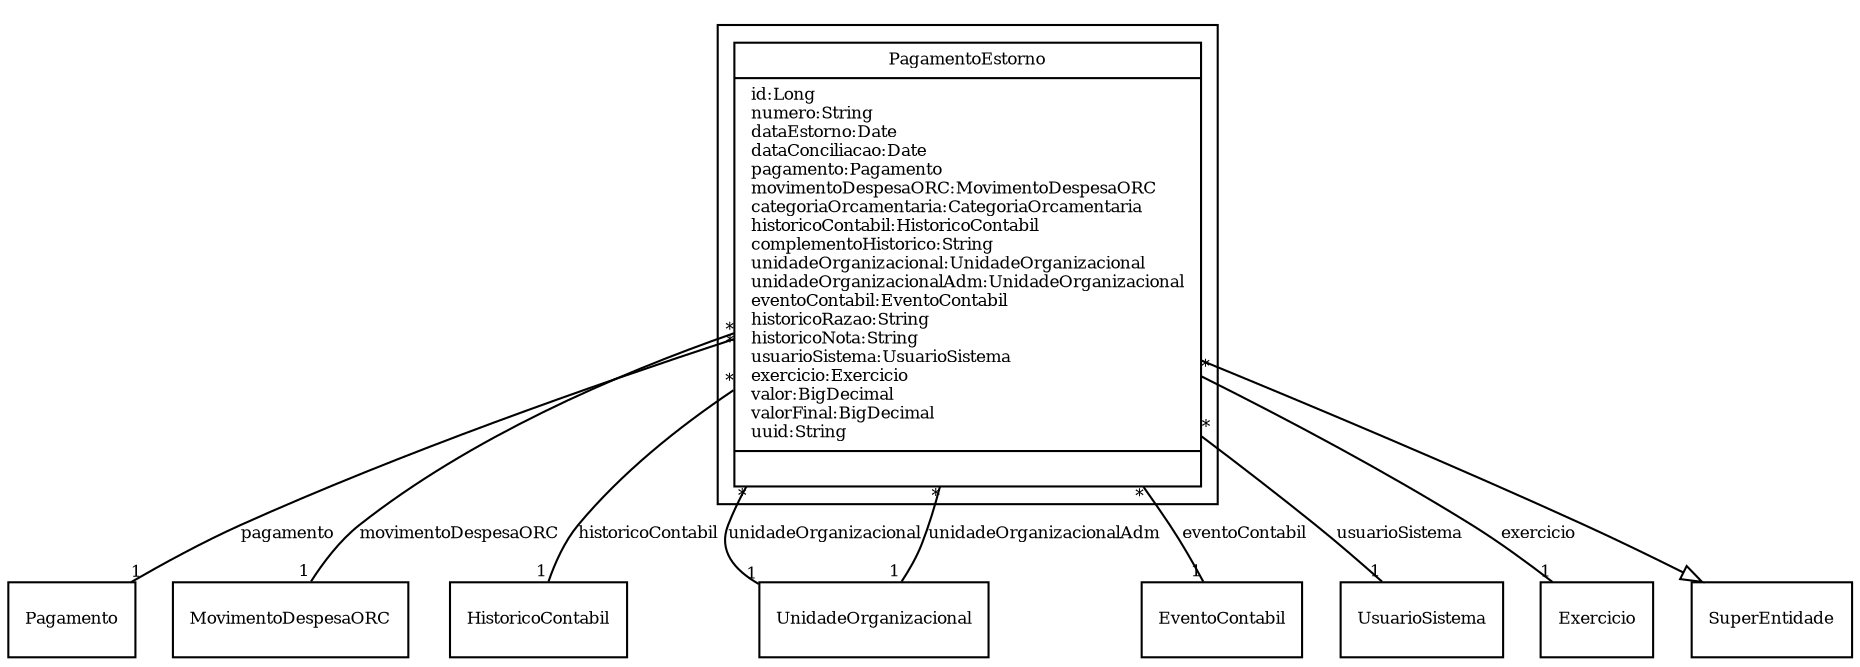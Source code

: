 digraph G{
fontname = "Times-Roman"
fontsize = 8

node [
        fontname = "Times-Roman"
        fontsize = 8
        shape = "record"
]

edge [
        fontname = "Times-Roman"
        fontsize = 8
]

subgraph clusterESTORNO_DE_PAGAMENTO
{
PagamentoEstorno [label = "{PagamentoEstorno|id:Long\lnumero:String\ldataEstorno:Date\ldataConciliacao:Date\lpagamento:Pagamento\lmovimentoDespesaORC:MovimentoDespesaORC\lcategoriaOrcamentaria:CategoriaOrcamentaria\lhistoricoContabil:HistoricoContabil\lcomplementoHistorico:String\lunidadeOrganizacional:UnidadeOrganizacional\lunidadeOrganizacionalAdm:UnidadeOrganizacional\leventoContabil:EventoContabil\lhistoricoRazao:String\lhistoricoNota:String\lusuarioSistema:UsuarioSistema\lexercicio:Exercicio\lvalor:BigDecimal\lvalorFinal:BigDecimal\luuid:String\l|\l}"]
}
edge [arrowhead = "none" headlabel = "1" taillabel = "*"] PagamentoEstorno -> Pagamento [label = "pagamento"]
edge [arrowhead = "none" headlabel = "1" taillabel = "*"] PagamentoEstorno -> MovimentoDespesaORC [label = "movimentoDespesaORC"]
edge [arrowhead = "none" headlabel = "1" taillabel = "*"] PagamentoEstorno -> HistoricoContabil [label = "historicoContabil"]
edge [arrowhead = "none" headlabel = "1" taillabel = "*"] PagamentoEstorno -> UnidadeOrganizacional [label = "unidadeOrganizacional"]
edge [arrowhead = "none" headlabel = "1" taillabel = "*"] PagamentoEstorno -> UnidadeOrganizacional [label = "unidadeOrganizacionalAdm"]
edge [arrowhead = "none" headlabel = "1" taillabel = "*"] PagamentoEstorno -> EventoContabil [label = "eventoContabil"]
edge [arrowhead = "none" headlabel = "1" taillabel = "*"] PagamentoEstorno -> UsuarioSistema [label = "usuarioSistema"]
edge [arrowhead = "none" headlabel = "1" taillabel = "*"] PagamentoEstorno -> Exercicio [label = "exercicio"]
edge [ arrowhead = "empty" headlabel = "" taillabel = ""] PagamentoEstorno -> SuperEntidade
}
